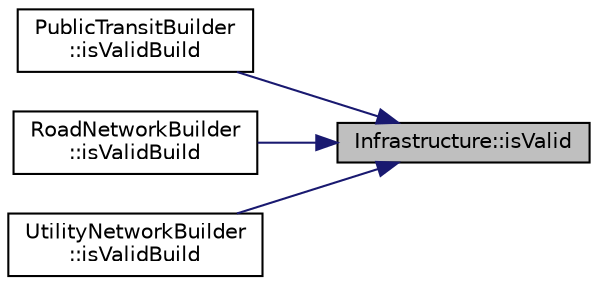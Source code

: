 digraph "Infrastructure::isValid"
{
 // LATEX_PDF_SIZE
  edge [fontname="Helvetica",fontsize="10",labelfontname="Helvetica",labelfontsize="10"];
  node [fontname="Helvetica",fontsize="10",shape=record];
  rankdir="RL";
  Node1 [label="Infrastructure::isValid",height=0.2,width=0.4,color="black", fillcolor="grey75", style="filled", fontcolor="black",tooltip="Checks if the infrastructure is valid."];
  Node1 -> Node2 [dir="back",color="midnightblue",fontsize="10",style="solid",fontname="Helvetica"];
  Node2 [label="PublicTransitBuilder\l::isValidBuild",height=0.2,width=0.4,color="black", fillcolor="white", style="filled",URL="$classPublicTransitBuilder.html#a1944c25d36a479d5a8580b0ffc526e19",tooltip="Checks if the current build is valid."];
  Node1 -> Node3 [dir="back",color="midnightblue",fontsize="10",style="solid",fontname="Helvetica"];
  Node3 [label="RoadNetworkBuilder\l::isValidBuild",height=0.2,width=0.4,color="black", fillcolor="white", style="filled",URL="$classRoadNetworkBuilder.html#ac70a14eebc0db0ccf2bcde8a7ea73070",tooltip="Checks if the current build state is valid."];
  Node1 -> Node4 [dir="back",color="midnightblue",fontsize="10",style="solid",fontname="Helvetica"];
  Node4 [label="UtilityNetworkBuilder\l::isValidBuild",height=0.2,width=0.4,color="black", fillcolor="white", style="filled",URL="$classUtilityNetworkBuilder.html#a4eb990089be327caf9c88ad18bcbabba",tooltip="Checks if the current build configuration is valid."];
}

